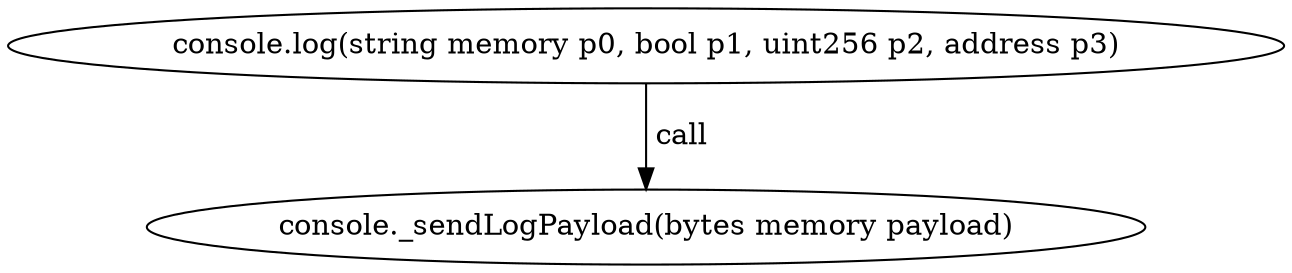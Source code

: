 digraph "" {
	graph [bb="0,0,513.43,124.8"];
	node [label="\N"];
	"console.log(string memory p0, bool p1, uint256 p2, address p3)"	 [height=0.5,
		pos="256.72,106.8",
		width=7.131];
	"console._sendLogPayload(bytes memory payload)"	 [height=0.5,
		pos="256.72,18",
		width=5.7372];
	"console.log(string memory p0, bool p1, uint256 p2, address p3)" -> "console._sendLogPayload(bytes memory payload)" [key=call,
	label=" call",
	lp="268.57,62.4",
	pos="e,256.72,36.072 256.72,88.401 256.72,76.295 256.72,60.208 256.72,46.467"];
}
digraph "" {
	graph [bb="0,0,513.43,124.8"];
	node [label="\N"];
	"console.log(string memory p0, bool p1, uint256 p2, address p3)"	 [height=0.5,
		pos="256.72,106.8",
		width=7.131];
	"console._sendLogPayload(bytes memory payload)"	 [height=0.5,
		pos="256.72,18",
		width=5.7372];
	"console.log(string memory p0, bool p1, uint256 p2, address p3)" -> "console._sendLogPayload(bytes memory payload)" [key=call,
	label=" call",
	lp="268.57,62.4",
	pos="e,256.72,36.072 256.72,88.401 256.72,76.295 256.72,60.208 256.72,46.467"];
}
